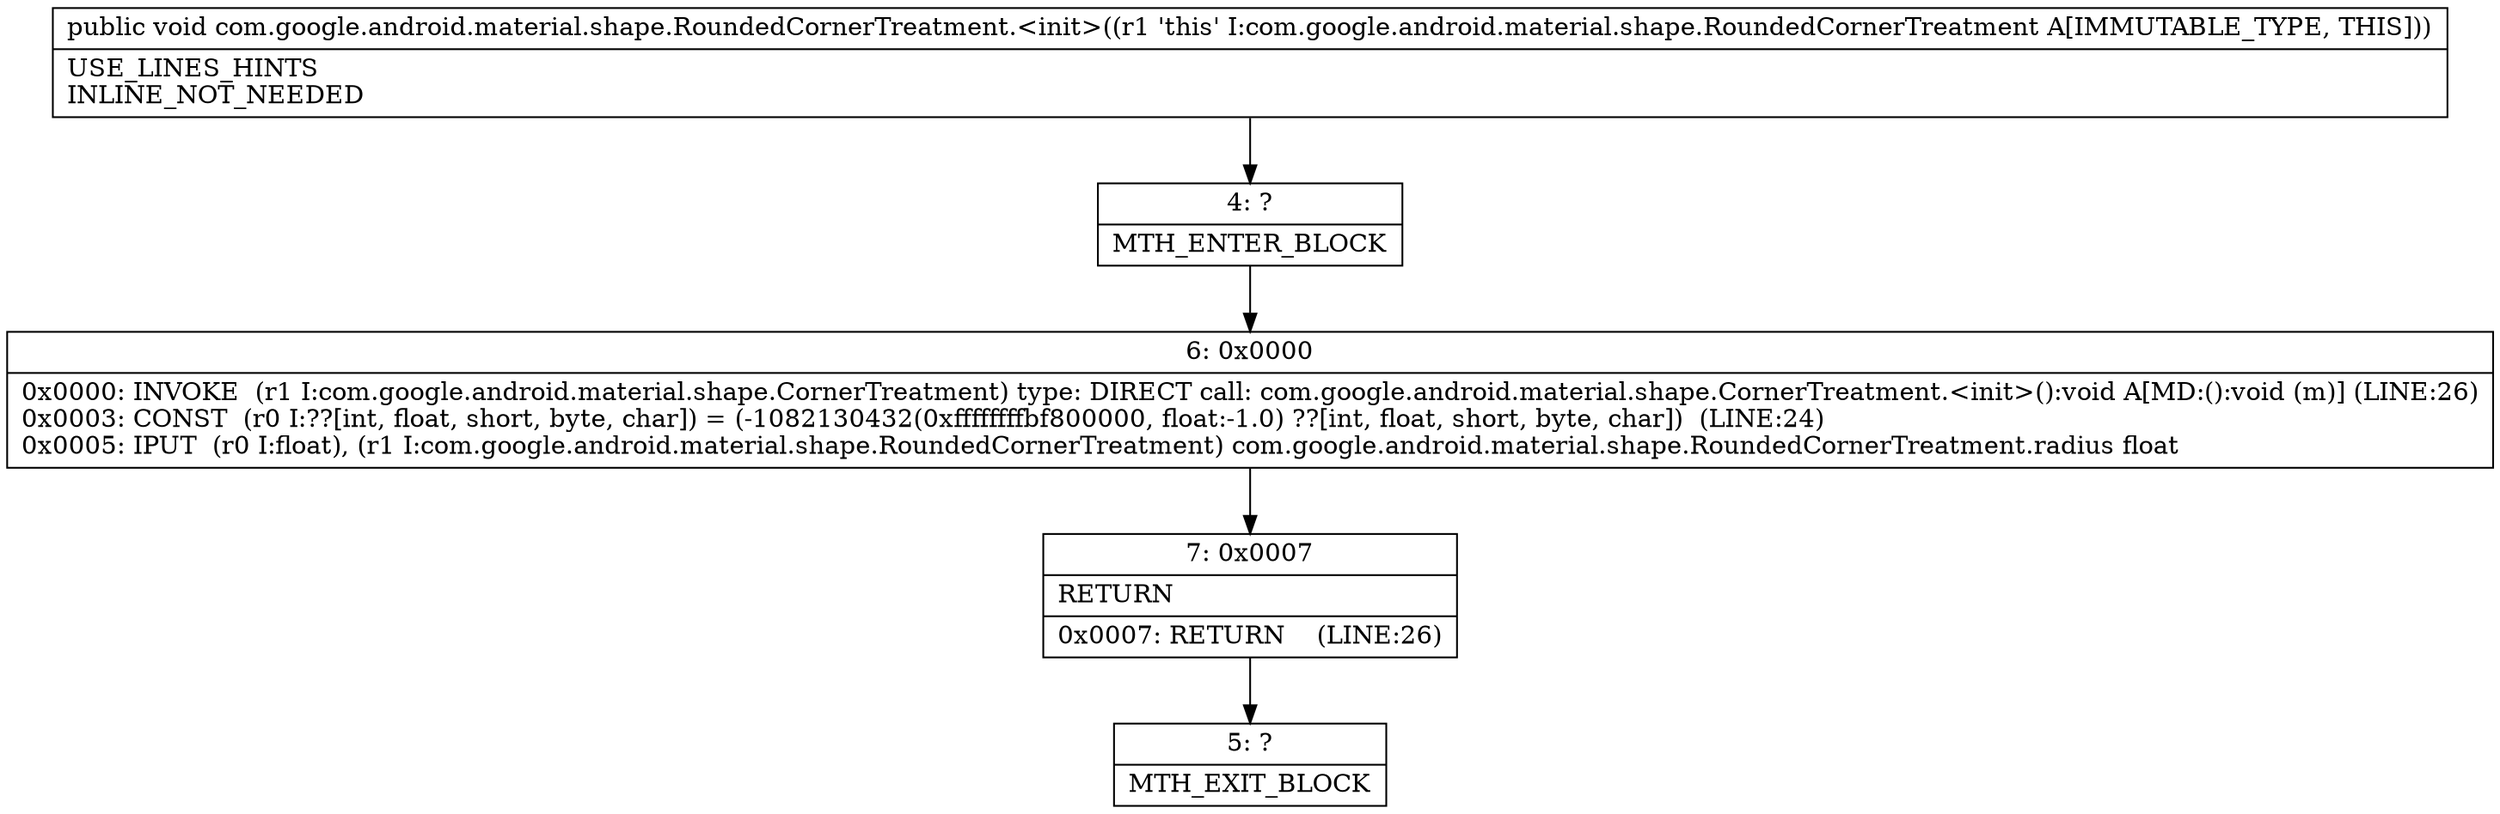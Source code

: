 digraph "CFG forcom.google.android.material.shape.RoundedCornerTreatment.\<init\>()V" {
Node_4 [shape=record,label="{4\:\ ?|MTH_ENTER_BLOCK\l}"];
Node_6 [shape=record,label="{6\:\ 0x0000|0x0000: INVOKE  (r1 I:com.google.android.material.shape.CornerTreatment) type: DIRECT call: com.google.android.material.shape.CornerTreatment.\<init\>():void A[MD:():void (m)] (LINE:26)\l0x0003: CONST  (r0 I:??[int, float, short, byte, char]) = (\-1082130432(0xffffffffbf800000, float:\-1.0) ??[int, float, short, byte, char])  (LINE:24)\l0x0005: IPUT  (r0 I:float), (r1 I:com.google.android.material.shape.RoundedCornerTreatment) com.google.android.material.shape.RoundedCornerTreatment.radius float \l}"];
Node_7 [shape=record,label="{7\:\ 0x0007|RETURN\l|0x0007: RETURN    (LINE:26)\l}"];
Node_5 [shape=record,label="{5\:\ ?|MTH_EXIT_BLOCK\l}"];
MethodNode[shape=record,label="{public void com.google.android.material.shape.RoundedCornerTreatment.\<init\>((r1 'this' I:com.google.android.material.shape.RoundedCornerTreatment A[IMMUTABLE_TYPE, THIS]))  | USE_LINES_HINTS\lINLINE_NOT_NEEDED\l}"];
MethodNode -> Node_4;Node_4 -> Node_6;
Node_6 -> Node_7;
Node_7 -> Node_5;
}

